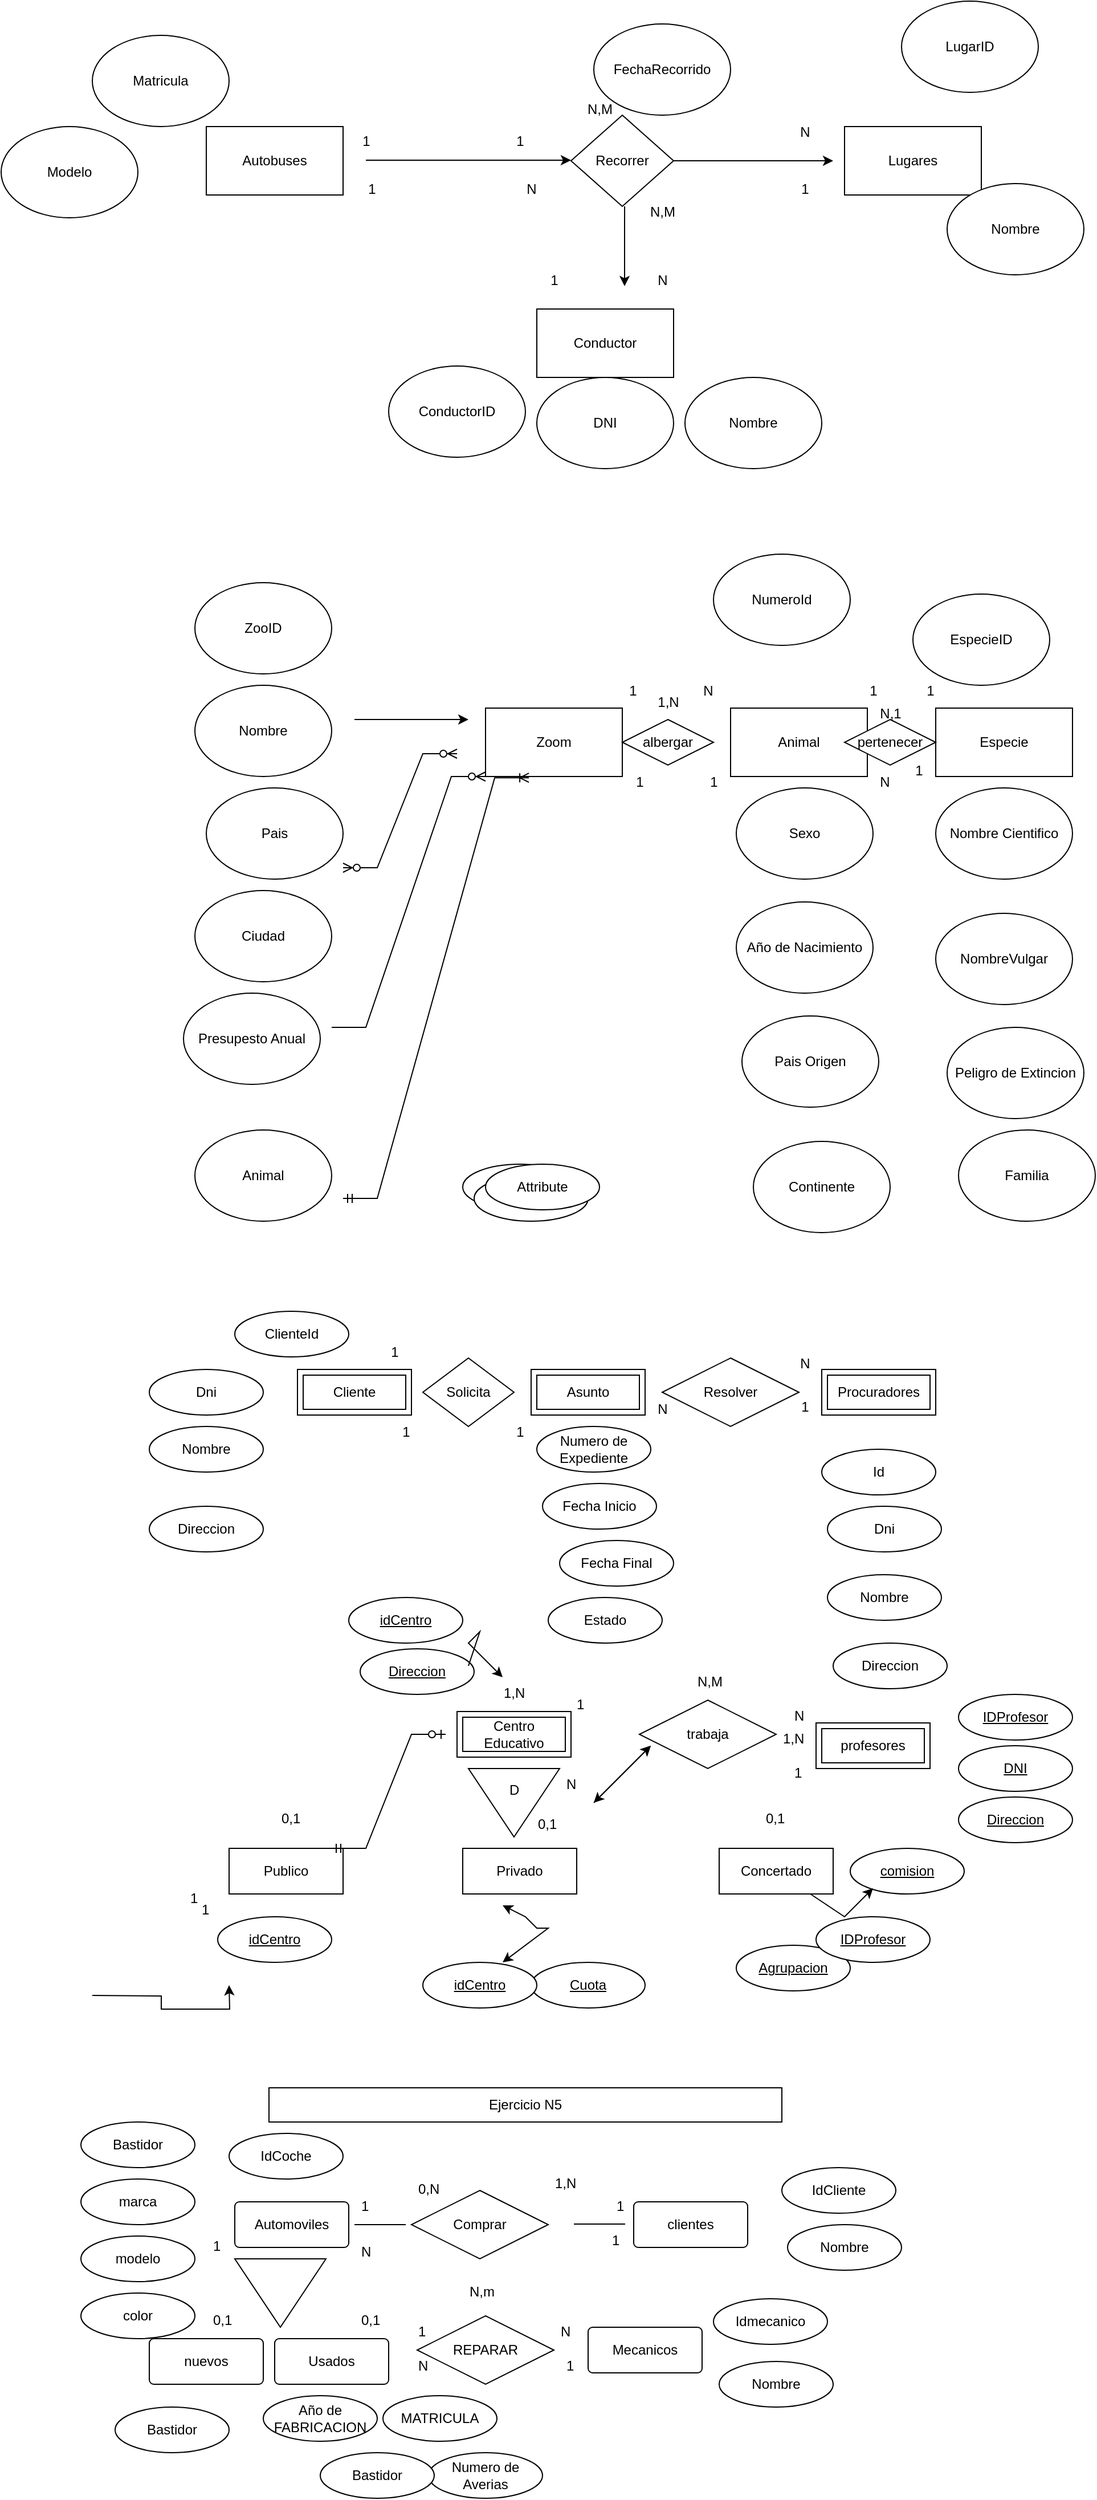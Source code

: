 <mxfile version="22.1.5" type="github">
  <diagram name="Página-1" id="gX3ImtvLsj86ZFGwrYs6">
    <mxGraphModel dx="1933" dy="613" grid="1" gridSize="10" guides="1" tooltips="1" connect="1" arrows="1" fold="1" page="1" pageScale="1" pageWidth="827" pageHeight="1169" math="0" shadow="0">
      <root>
        <mxCell id="0" />
        <mxCell id="1" parent="0" />
        <mxCell id="HMJsBfPP-Kqhdk2uCQWa-1" value="Autobuses" style="rounded=0;whiteSpace=wrap;html=1;" parent="1" vertex="1">
          <mxGeometry x="40" y="130" width="120" height="60" as="geometry" />
        </mxCell>
        <mxCell id="HMJsBfPP-Kqhdk2uCQWa-2" value="Conductor" style="rounded=0;whiteSpace=wrap;html=1;" parent="1" vertex="1">
          <mxGeometry x="330" y="290" width="120" height="60" as="geometry" />
        </mxCell>
        <mxCell id="HMJsBfPP-Kqhdk2uCQWa-6" value="" style="endArrow=classic;html=1;rounded=0;" parent="1" edge="1">
          <mxGeometry width="50" height="50" relative="1" as="geometry">
            <mxPoint x="180" y="159.5" as="sourcePoint" />
            <mxPoint x="360" y="159.5" as="targetPoint" />
          </mxGeometry>
        </mxCell>
        <mxCell id="HMJsBfPP-Kqhdk2uCQWa-7" value="Recorrer" style="rhombus;whiteSpace=wrap;html=1;" parent="1" vertex="1">
          <mxGeometry x="360" y="120" width="90" height="80" as="geometry" />
        </mxCell>
        <mxCell id="HMJsBfPP-Kqhdk2uCQWa-8" value="Lugares" style="rounded=0;whiteSpace=wrap;html=1;" parent="1" vertex="1">
          <mxGeometry x="600" y="130" width="120" height="60" as="geometry" />
        </mxCell>
        <mxCell id="HMJsBfPP-Kqhdk2uCQWa-11" value="" style="endArrow=classic;html=1;rounded=0;" parent="1" edge="1">
          <mxGeometry width="50" height="50" relative="1" as="geometry">
            <mxPoint x="450" y="160" as="sourcePoint" />
            <mxPoint x="590" y="160" as="targetPoint" />
          </mxGeometry>
        </mxCell>
        <mxCell id="HMJsBfPP-Kqhdk2uCQWa-25" value="" style="endArrow=classic;html=1;rounded=0;" parent="1" edge="1">
          <mxGeometry width="50" height="50" relative="1" as="geometry">
            <mxPoint x="407.02" y="200" as="sourcePoint" />
            <mxPoint x="407" y="270" as="targetPoint" />
          </mxGeometry>
        </mxCell>
        <mxCell id="HMJsBfPP-Kqhdk2uCQWa-26" value="Matricula" style="ellipse;whiteSpace=wrap;html=1;" parent="1" vertex="1">
          <mxGeometry x="-60" y="50" width="120" height="80" as="geometry" />
        </mxCell>
        <mxCell id="HMJsBfPP-Kqhdk2uCQWa-33" value="FechaRecorrido" style="ellipse;whiteSpace=wrap;html=1;" parent="1" vertex="1">
          <mxGeometry x="380" y="40" width="120" height="80" as="geometry" />
        </mxCell>
        <mxCell id="HMJsBfPP-Kqhdk2uCQWa-34" value="Nombre" style="ellipse;whiteSpace=wrap;html=1;" parent="1" vertex="1">
          <mxGeometry x="460" y="350" width="120" height="80" as="geometry" />
        </mxCell>
        <mxCell id="HMJsBfPP-Kqhdk2uCQWa-35" value="DNI" style="ellipse;whiteSpace=wrap;html=1;" parent="1" vertex="1">
          <mxGeometry x="330" y="350" width="120" height="80" as="geometry" />
        </mxCell>
        <mxCell id="HMJsBfPP-Kqhdk2uCQWa-36" value="ConductorID" style="ellipse;whiteSpace=wrap;html=1;" parent="1" vertex="1">
          <mxGeometry x="200" y="340" width="120" height="80" as="geometry" />
        </mxCell>
        <mxCell id="HMJsBfPP-Kqhdk2uCQWa-37" value="Nombre" style="ellipse;whiteSpace=wrap;html=1;" parent="1" vertex="1">
          <mxGeometry x="690" y="180" width="120" height="80" as="geometry" />
        </mxCell>
        <mxCell id="HMJsBfPP-Kqhdk2uCQWa-38" value="LugarID" style="ellipse;whiteSpace=wrap;html=1;" parent="1" vertex="1">
          <mxGeometry x="650" y="20" width="120" height="80" as="geometry" />
        </mxCell>
        <mxCell id="HMJsBfPP-Kqhdk2uCQWa-39" value="Modelo&lt;br&gt;" style="ellipse;whiteSpace=wrap;html=1;" parent="1" vertex="1">
          <mxGeometry x="-140" y="130" width="120" height="80" as="geometry" />
        </mxCell>
        <mxCell id="HMJsBfPP-Kqhdk2uCQWa-40" value="1" style="text;html=1;align=center;verticalAlign=middle;resizable=0;points=[];autosize=1;strokeColor=none;fillColor=none;" parent="1" vertex="1">
          <mxGeometry x="165" y="128" width="30" height="30" as="geometry" />
        </mxCell>
        <mxCell id="HMJsBfPP-Kqhdk2uCQWa-41" value="1" style="text;html=1;align=center;verticalAlign=middle;resizable=0;points=[];autosize=1;strokeColor=none;fillColor=none;" parent="1" vertex="1">
          <mxGeometry x="170" y="170" width="30" height="30" as="geometry" />
        </mxCell>
        <mxCell id="HMJsBfPP-Kqhdk2uCQWa-42" value="1" style="text;html=1;align=center;verticalAlign=middle;resizable=0;points=[];autosize=1;strokeColor=none;fillColor=none;" parent="1" vertex="1">
          <mxGeometry x="300" y="128" width="30" height="30" as="geometry" />
        </mxCell>
        <mxCell id="HMJsBfPP-Kqhdk2uCQWa-43" value="N" style="text;html=1;align=center;verticalAlign=middle;resizable=0;points=[];autosize=1;strokeColor=none;fillColor=none;" parent="1" vertex="1">
          <mxGeometry x="310" y="170" width="30" height="30" as="geometry" />
        </mxCell>
        <mxCell id="HMJsBfPP-Kqhdk2uCQWa-44" value="N" style="text;html=1;align=center;verticalAlign=middle;resizable=0;points=[];autosize=1;strokeColor=none;fillColor=none;" parent="1" vertex="1">
          <mxGeometry x="550" y="120" width="30" height="30" as="geometry" />
        </mxCell>
        <mxCell id="HMJsBfPP-Kqhdk2uCQWa-45" value="N,M" style="text;html=1;align=center;verticalAlign=middle;resizable=0;points=[];autosize=1;strokeColor=none;fillColor=none;" parent="1" vertex="1">
          <mxGeometry x="360" y="100" width="50" height="30" as="geometry" />
        </mxCell>
        <mxCell id="HMJsBfPP-Kqhdk2uCQWa-46" value="1" style="text;html=1;align=center;verticalAlign=middle;resizable=0;points=[];autosize=1;strokeColor=none;fillColor=none;" parent="1" vertex="1">
          <mxGeometry x="550" y="170" width="30" height="30" as="geometry" />
        </mxCell>
        <mxCell id="HMJsBfPP-Kqhdk2uCQWa-47" value="N,M" style="text;html=1;align=center;verticalAlign=middle;resizable=0;points=[];autosize=1;strokeColor=none;fillColor=none;" parent="1" vertex="1">
          <mxGeometry x="415" y="190" width="50" height="30" as="geometry" />
        </mxCell>
        <mxCell id="HMJsBfPP-Kqhdk2uCQWa-48" value="1" style="text;html=1;align=center;verticalAlign=middle;resizable=0;points=[];autosize=1;strokeColor=none;fillColor=none;" parent="1" vertex="1">
          <mxGeometry x="330" y="250" width="30" height="30" as="geometry" />
        </mxCell>
        <mxCell id="HMJsBfPP-Kqhdk2uCQWa-49" value="N" style="text;html=1;align=center;verticalAlign=middle;resizable=0;points=[];autosize=1;strokeColor=none;fillColor=none;" parent="1" vertex="1">
          <mxGeometry x="425" y="250" width="30" height="30" as="geometry" />
        </mxCell>
        <mxCell id="HMJsBfPP-Kqhdk2uCQWa-50" value="Zoom" style="rounded=0;whiteSpace=wrap;html=1;" parent="1" vertex="1">
          <mxGeometry x="285" y="640" width="120" height="60" as="geometry" />
        </mxCell>
        <mxCell id="HMJsBfPP-Kqhdk2uCQWa-69" value="Peligro de Extincion" style="ellipse;whiteSpace=wrap;html=1;" parent="1" vertex="1">
          <mxGeometry x="690" y="920" width="120" height="80" as="geometry" />
        </mxCell>
        <mxCell id="HMJsBfPP-Kqhdk2uCQWa-71" value="Nombre Cientifico" style="ellipse;whiteSpace=wrap;html=1;" parent="1" vertex="1">
          <mxGeometry x="680" y="710" width="120" height="80" as="geometry" />
        </mxCell>
        <mxCell id="HMJsBfPP-Kqhdk2uCQWa-72" value="NombreVulgar" style="ellipse;whiteSpace=wrap;html=1;" parent="1" vertex="1">
          <mxGeometry x="680" y="820" width="120" height="80" as="geometry" />
        </mxCell>
        <mxCell id="HMJsBfPP-Kqhdk2uCQWa-75" value="Presupesto Anual" style="ellipse;whiteSpace=wrap;html=1;" parent="1" vertex="1">
          <mxGeometry x="20" y="890" width="120" height="80" as="geometry" />
        </mxCell>
        <mxCell id="HMJsBfPP-Kqhdk2uCQWa-77" value="Animal" style="ellipse;whiteSpace=wrap;html=1;" parent="1" vertex="1">
          <mxGeometry x="30" y="1010" width="120" height="80" as="geometry" />
        </mxCell>
        <mxCell id="HMJsBfPP-Kqhdk2uCQWa-78" value="Año de Nacimiento" style="ellipse;whiteSpace=wrap;html=1;" parent="1" vertex="1">
          <mxGeometry x="505" y="810" width="120" height="80" as="geometry" />
        </mxCell>
        <mxCell id="HMJsBfPP-Kqhdk2uCQWa-79" value="Sexo" style="ellipse;whiteSpace=wrap;html=1;" parent="1" vertex="1">
          <mxGeometry x="505" y="710" width="120" height="80" as="geometry" />
        </mxCell>
        <mxCell id="HMJsBfPP-Kqhdk2uCQWa-80" value="Especie" style="rounded=0;whiteSpace=wrap;html=1;" parent="1" vertex="1">
          <mxGeometry x="680" y="640" width="120" height="60" as="geometry" />
        </mxCell>
        <mxCell id="HMJsBfPP-Kqhdk2uCQWa-81" value="Animal" style="rounded=0;whiteSpace=wrap;html=1;" parent="1" vertex="1">
          <mxGeometry x="500" y="640" width="120" height="60" as="geometry" />
        </mxCell>
        <mxCell id="HMJsBfPP-Kqhdk2uCQWa-82" value="albergar" style="rhombus;whiteSpace=wrap;html=1;" parent="1" vertex="1">
          <mxGeometry x="405" y="650" width="80" height="40" as="geometry" />
        </mxCell>
        <mxCell id="HMJsBfPP-Kqhdk2uCQWa-84" value="pertenecer" style="rhombus;whiteSpace=wrap;html=1;" parent="1" vertex="1">
          <mxGeometry x="600" y="650" width="80" height="40" as="geometry" />
        </mxCell>
        <mxCell id="HMJsBfPP-Kqhdk2uCQWa-85" value="ZooID" style="ellipse;whiteSpace=wrap;html=1;" parent="1" vertex="1">
          <mxGeometry x="30" y="530" width="120" height="80" as="geometry" />
        </mxCell>
        <mxCell id="HMJsBfPP-Kqhdk2uCQWa-86" value="Ciudad" style="ellipse;whiteSpace=wrap;html=1;" parent="1" vertex="1">
          <mxGeometry x="30" y="800" width="120" height="80" as="geometry" />
        </mxCell>
        <mxCell id="HMJsBfPP-Kqhdk2uCQWa-87" value="Pais" style="ellipse;whiteSpace=wrap;html=1;" parent="1" vertex="1">
          <mxGeometry x="40" y="710" width="120" height="80" as="geometry" />
        </mxCell>
        <mxCell id="HMJsBfPP-Kqhdk2uCQWa-88" value="Nombre" style="ellipse;whiteSpace=wrap;html=1;" parent="1" vertex="1">
          <mxGeometry x="30" y="620" width="120" height="80" as="geometry" />
        </mxCell>
        <mxCell id="HMJsBfPP-Kqhdk2uCQWa-89" value="" style="endArrow=classic;html=1;rounded=0;" parent="1" edge="1">
          <mxGeometry width="50" height="50" relative="1" as="geometry">
            <mxPoint x="170" y="650" as="sourcePoint" />
            <mxPoint x="270" y="650" as="targetPoint" />
          </mxGeometry>
        </mxCell>
        <mxCell id="HMJsBfPP-Kqhdk2uCQWa-90" value="NumeroId" style="ellipse;whiteSpace=wrap;html=1;" parent="1" vertex="1">
          <mxGeometry x="485" y="505" width="120" height="80" as="geometry" />
        </mxCell>
        <mxCell id="HMJsBfPP-Kqhdk2uCQWa-91" value="Pais Origen" style="ellipse;whiteSpace=wrap;html=1;" parent="1" vertex="1">
          <mxGeometry x="510" y="910" width="120" height="80" as="geometry" />
        </mxCell>
        <mxCell id="HMJsBfPP-Kqhdk2uCQWa-92" value="Continente" style="ellipse;whiteSpace=wrap;html=1;" parent="1" vertex="1">
          <mxGeometry x="520" y="1020" width="120" height="80" as="geometry" />
        </mxCell>
        <mxCell id="HMJsBfPP-Kqhdk2uCQWa-93" value="EspecieID" style="ellipse;whiteSpace=wrap;html=1;" parent="1" vertex="1">
          <mxGeometry x="660" y="540" width="120" height="80" as="geometry" />
        </mxCell>
        <mxCell id="HMJsBfPP-Kqhdk2uCQWa-94" value="Familia" style="ellipse;whiteSpace=wrap;html=1;" parent="1" vertex="1">
          <mxGeometry x="700" y="1010" width="120" height="80" as="geometry" />
        </mxCell>
        <mxCell id="HMJsBfPP-Kqhdk2uCQWa-95" value="1" style="text;html=1;align=center;verticalAlign=middle;resizable=0;points=[];autosize=1;strokeColor=none;fillColor=none;" parent="1" vertex="1">
          <mxGeometry x="399" y="610" width="30" height="30" as="geometry" />
        </mxCell>
        <mxCell id="HMJsBfPP-Kqhdk2uCQWa-96" value="1" style="text;html=1;align=center;verticalAlign=middle;resizable=0;points=[];autosize=1;strokeColor=none;fillColor=none;" parent="1" vertex="1">
          <mxGeometry x="660" y="610" width="30" height="30" as="geometry" />
        </mxCell>
        <mxCell id="HMJsBfPP-Kqhdk2uCQWa-97" value="1" style="text;html=1;align=center;verticalAlign=middle;resizable=0;points=[];autosize=1;strokeColor=none;fillColor=none;" parent="1" vertex="1">
          <mxGeometry x="610" y="610" width="30" height="30" as="geometry" />
        </mxCell>
        <mxCell id="HMJsBfPP-Kqhdk2uCQWa-98" value="1" style="text;html=1;align=center;verticalAlign=middle;resizable=0;points=[];autosize=1;strokeColor=none;fillColor=none;" parent="1" vertex="1">
          <mxGeometry x="470" y="690" width="30" height="30" as="geometry" />
        </mxCell>
        <mxCell id="HMJsBfPP-Kqhdk2uCQWa-99" value="1" style="text;html=1;align=center;verticalAlign=middle;resizable=0;points=[];autosize=1;strokeColor=none;fillColor=none;" parent="1" vertex="1">
          <mxGeometry x="405" y="690" width="30" height="30" as="geometry" />
        </mxCell>
        <mxCell id="HMJsBfPP-Kqhdk2uCQWa-100" value="1" style="text;html=1;align=center;verticalAlign=middle;resizable=0;points=[];autosize=1;strokeColor=none;fillColor=none;" parent="1" vertex="1">
          <mxGeometry x="650" y="680" width="30" height="30" as="geometry" />
        </mxCell>
        <mxCell id="HMJsBfPP-Kqhdk2uCQWa-101" value="N" style="text;html=1;align=center;verticalAlign=middle;resizable=0;points=[];autosize=1;strokeColor=none;fillColor=none;" parent="1" vertex="1">
          <mxGeometry x="465" y="610" width="30" height="30" as="geometry" />
        </mxCell>
        <mxCell id="HMJsBfPP-Kqhdk2uCQWa-103" value="N" style="text;html=1;align=center;verticalAlign=middle;resizable=0;points=[];autosize=1;strokeColor=none;fillColor=none;" parent="1" vertex="1">
          <mxGeometry x="620" y="690" width="30" height="30" as="geometry" />
        </mxCell>
        <mxCell id="HMJsBfPP-Kqhdk2uCQWa-105" value="N,1" style="text;html=1;align=center;verticalAlign=middle;resizable=0;points=[];autosize=1;strokeColor=none;fillColor=none;" parent="1" vertex="1">
          <mxGeometry x="620" y="630" width="40" height="30" as="geometry" />
        </mxCell>
        <mxCell id="HMJsBfPP-Kqhdk2uCQWa-106" value="1,N" style="text;html=1;align=center;verticalAlign=middle;resizable=0;points=[];autosize=1;strokeColor=none;fillColor=none;" parent="1" vertex="1">
          <mxGeometry x="425" y="620" width="40" height="30" as="geometry" />
        </mxCell>
        <mxCell id="HMJsBfPP-Kqhdk2uCQWa-107" value="" style="edgeStyle=entityRelationEdgeStyle;fontSize=12;html=1;endArrow=ERzeroToMany;endFill=1;startArrow=ERzeroToMany;rounded=0;" parent="1" edge="1">
          <mxGeometry width="100" height="100" relative="1" as="geometry">
            <mxPoint x="160" y="780" as="sourcePoint" />
            <mxPoint x="260" y="680" as="targetPoint" />
            <Array as="points">
              <mxPoint x="170" y="750" />
            </Array>
          </mxGeometry>
        </mxCell>
        <mxCell id="HMJsBfPP-Kqhdk2uCQWa-108" value="" style="edgeStyle=entityRelationEdgeStyle;fontSize=12;html=1;endArrow=ERzeroToMany;endFill=1;rounded=0;entryX=0;entryY=1;entryDx=0;entryDy=0;" parent="1" target="HMJsBfPP-Kqhdk2uCQWa-50" edge="1">
          <mxGeometry width="100" height="100" relative="1" as="geometry">
            <mxPoint x="150" y="920" as="sourcePoint" />
            <mxPoint x="250" y="820" as="targetPoint" />
          </mxGeometry>
        </mxCell>
        <mxCell id="HMJsBfPP-Kqhdk2uCQWa-109" value="" style="edgeStyle=entityRelationEdgeStyle;fontSize=12;html=1;endArrow=ERoneToMany;startArrow=ERmandOne;rounded=0;entryX=0.317;entryY=1.018;entryDx=0;entryDy=0;entryPerimeter=0;" parent="1" target="HMJsBfPP-Kqhdk2uCQWa-50" edge="1">
          <mxGeometry width="100" height="100" relative="1" as="geometry">
            <mxPoint x="160" y="1070" as="sourcePoint" />
            <mxPoint x="260" y="970" as="targetPoint" />
            <Array as="points">
              <mxPoint x="150" y="1300" />
              <mxPoint x="310" y="730" />
              <mxPoint x="320" y="760" />
              <mxPoint x="320" y="900" />
            </Array>
          </mxGeometry>
        </mxCell>
        <mxCell id="HMJsBfPP-Kqhdk2uCQWa-110" value="Procuradores" style="shape=ext;margin=3;double=1;whiteSpace=wrap;html=1;align=center;" parent="1" vertex="1">
          <mxGeometry x="580" y="1220" width="100" height="40" as="geometry" />
        </mxCell>
        <mxCell id="HMJsBfPP-Kqhdk2uCQWa-111" value="Cliente" style="shape=ext;margin=3;double=1;whiteSpace=wrap;html=1;align=center;" parent="1" vertex="1">
          <mxGeometry x="120" y="1220" width="100" height="40" as="geometry" />
        </mxCell>
        <mxCell id="HMJsBfPP-Kqhdk2uCQWa-112" value="Asunto" style="shape=ext;margin=3;double=1;whiteSpace=wrap;html=1;align=center;" parent="1" vertex="1">
          <mxGeometry x="325" y="1220" width="100" height="40" as="geometry" />
        </mxCell>
        <mxCell id="HMJsBfPP-Kqhdk2uCQWa-113" value="Attribute" style="ellipse;whiteSpace=wrap;html=1;align=center;" parent="1" vertex="1">
          <mxGeometry x="265" y="1040" width="100" height="40" as="geometry" />
        </mxCell>
        <mxCell id="HMJsBfPP-Kqhdk2uCQWa-114" value="Attribute" style="ellipse;whiteSpace=wrap;html=1;align=center;" parent="1" vertex="1">
          <mxGeometry x="275" y="1050" width="100" height="40" as="geometry" />
        </mxCell>
        <mxCell id="HMJsBfPP-Kqhdk2uCQWa-115" value="Attribute" style="ellipse;whiteSpace=wrap;html=1;align=center;" parent="1" vertex="1">
          <mxGeometry x="285" y="1040" width="100" height="40" as="geometry" />
        </mxCell>
        <mxCell id="HMJsBfPP-Kqhdk2uCQWa-116" value="Id" style="ellipse;whiteSpace=wrap;html=1;align=center;" parent="1" vertex="1">
          <mxGeometry x="580" y="1290" width="100" height="40" as="geometry" />
        </mxCell>
        <mxCell id="HMJsBfPP-Kqhdk2uCQWa-117" value="Estado" style="ellipse;whiteSpace=wrap;html=1;align=center;" parent="1" vertex="1">
          <mxGeometry x="340" y="1420" width="100" height="40" as="geometry" />
        </mxCell>
        <mxCell id="HMJsBfPP-Kqhdk2uCQWa-118" value="Fecha Inicio" style="ellipse;whiteSpace=wrap;html=1;align=center;" parent="1" vertex="1">
          <mxGeometry x="335" y="1320" width="100" height="40" as="geometry" />
        </mxCell>
        <mxCell id="HMJsBfPP-Kqhdk2uCQWa-119" value="Numero de Expediente" style="ellipse;whiteSpace=wrap;html=1;align=center;" parent="1" vertex="1">
          <mxGeometry x="330" y="1270" width="100" height="40" as="geometry" />
        </mxCell>
        <mxCell id="HMJsBfPP-Kqhdk2uCQWa-120" value="Dni" style="ellipse;whiteSpace=wrap;html=1;align=center;" parent="1" vertex="1">
          <mxGeometry x="-10" y="1220" width="100" height="40" as="geometry" />
        </mxCell>
        <mxCell id="HMJsBfPP-Kqhdk2uCQWa-121" value="Direccion" style="ellipse;whiteSpace=wrap;html=1;align=center;" parent="1" vertex="1">
          <mxGeometry x="-10" y="1340" width="100" height="40" as="geometry" />
        </mxCell>
        <mxCell id="HMJsBfPP-Kqhdk2uCQWa-122" value="Nombre" style="ellipse;whiteSpace=wrap;html=1;align=center;" parent="1" vertex="1">
          <mxGeometry x="-10" y="1270" width="100" height="40" as="geometry" />
        </mxCell>
        <mxCell id="HMJsBfPP-Kqhdk2uCQWa-123" value="ClienteId" style="ellipse;whiteSpace=wrap;html=1;align=center;" parent="1" vertex="1">
          <mxGeometry x="65" y="1169" width="100" height="40" as="geometry" />
        </mxCell>
        <mxCell id="HMJsBfPP-Kqhdk2uCQWa-125" value="Resolver" style="shape=rhombus;perimeter=rhombusPerimeter;whiteSpace=wrap;html=1;align=center;" parent="1" vertex="1">
          <mxGeometry x="440" y="1210" width="120" height="60" as="geometry" />
        </mxCell>
        <mxCell id="HMJsBfPP-Kqhdk2uCQWa-126" value="Solicita" style="shape=rhombus;perimeter=rhombusPerimeter;whiteSpace=wrap;html=1;align=center;" parent="1" vertex="1">
          <mxGeometry x="230" y="1210" width="80" height="60" as="geometry" />
        </mxCell>
        <mxCell id="HMJsBfPP-Kqhdk2uCQWa-128" value="Fecha Final" style="ellipse;whiteSpace=wrap;html=1;align=center;" parent="1" vertex="1">
          <mxGeometry x="350" y="1370" width="100" height="40" as="geometry" />
        </mxCell>
        <mxCell id="HMJsBfPP-Kqhdk2uCQWa-129" value="Dni" style="ellipse;whiteSpace=wrap;html=1;align=center;" parent="1" vertex="1">
          <mxGeometry x="585" y="1340" width="100" height="40" as="geometry" />
        </mxCell>
        <mxCell id="HMJsBfPP-Kqhdk2uCQWa-130" value="Nombre" style="ellipse;whiteSpace=wrap;html=1;align=center;" parent="1" vertex="1">
          <mxGeometry x="585" y="1400" width="100" height="40" as="geometry" />
        </mxCell>
        <mxCell id="HMJsBfPP-Kqhdk2uCQWa-131" value="Direccion" style="ellipse;whiteSpace=wrap;html=1;align=center;" parent="1" vertex="1">
          <mxGeometry x="590" y="1460" width="100" height="40" as="geometry" />
        </mxCell>
        <mxCell id="HMJsBfPP-Kqhdk2uCQWa-133" value="1" style="text;html=1;align=center;verticalAlign=middle;resizable=0;points=[];autosize=1;strokeColor=none;fillColor=none;" parent="1" vertex="1">
          <mxGeometry x="190" y="1190" width="30" height="30" as="geometry" />
        </mxCell>
        <mxCell id="HMJsBfPP-Kqhdk2uCQWa-134" value="1" style="text;html=1;align=center;verticalAlign=middle;resizable=0;points=[];autosize=1;strokeColor=none;fillColor=none;" parent="1" vertex="1">
          <mxGeometry x="200" y="1260" width="30" height="30" as="geometry" />
        </mxCell>
        <mxCell id="HMJsBfPP-Kqhdk2uCQWa-135" value="1" style="text;html=1;align=center;verticalAlign=middle;resizable=0;points=[];autosize=1;strokeColor=none;fillColor=none;" parent="1" vertex="1">
          <mxGeometry x="300" y="1260" width="30" height="30" as="geometry" />
        </mxCell>
        <mxCell id="HMJsBfPP-Kqhdk2uCQWa-137" value="N" style="text;html=1;align=center;verticalAlign=middle;resizable=0;points=[];autosize=1;strokeColor=none;fillColor=none;" parent="1" vertex="1">
          <mxGeometry x="425" y="1240" width="30" height="30" as="geometry" />
        </mxCell>
        <mxCell id="HMJsBfPP-Kqhdk2uCQWa-138" value="1" style="text;html=1;align=center;verticalAlign=middle;resizable=0;points=[];autosize=1;strokeColor=none;fillColor=none;" parent="1" vertex="1">
          <mxGeometry x="550" y="1238" width="30" height="30" as="geometry" />
        </mxCell>
        <mxCell id="HMJsBfPP-Kqhdk2uCQWa-139" value="N" style="text;html=1;align=center;verticalAlign=middle;resizable=0;points=[];autosize=1;strokeColor=none;fillColor=none;" parent="1" vertex="1">
          <mxGeometry x="550" y="1200" width="30" height="30" as="geometry" />
        </mxCell>
        <mxCell id="jRTFZc-Wq26eH8lpGtSC-5" value="Centro Educativo" style="shape=ext;margin=3;double=1;whiteSpace=wrap;html=1;align=center;" vertex="1" parent="1">
          <mxGeometry x="260" y="1520" width="100" height="40" as="geometry" />
        </mxCell>
        <mxCell id="jRTFZc-Wq26eH8lpGtSC-7" value="" style="triangle;whiteSpace=wrap;html=1;direction=south;" vertex="1" parent="1">
          <mxGeometry x="270" y="1570" width="80" height="60" as="geometry" />
        </mxCell>
        <mxCell id="jRTFZc-Wq26eH8lpGtSC-13" value="idCentro" style="ellipse;whiteSpace=wrap;html=1;align=center;fontStyle=4;" vertex="1" parent="1">
          <mxGeometry x="50" y="1700" width="100" height="40" as="geometry" />
        </mxCell>
        <mxCell id="jRTFZc-Wq26eH8lpGtSC-17" value="Publico" style="whiteSpace=wrap;html=1;align=center;" vertex="1" parent="1">
          <mxGeometry x="60" y="1640" width="100" height="40" as="geometry" />
        </mxCell>
        <mxCell id="jRTFZc-Wq26eH8lpGtSC-21" style="edgeStyle=orthogonalEdgeStyle;rounded=0;orthogonalLoop=1;jettySize=auto;html=1;entryX=0.017;entryY=0.875;entryDx=0;entryDy=0;entryPerimeter=0;" edge="1" parent="1">
          <mxGeometry relative="1" as="geometry">
            <mxPoint x="-60" y="1769" as="sourcePoint" />
            <mxPoint x="60" y="1760.02" as="targetPoint" />
          </mxGeometry>
        </mxCell>
        <mxCell id="jRTFZc-Wq26eH8lpGtSC-22" value="Privado" style="whiteSpace=wrap;html=1;align=center;" vertex="1" parent="1">
          <mxGeometry x="265" y="1640" width="100" height="40" as="geometry" />
        </mxCell>
        <mxCell id="jRTFZc-Wq26eH8lpGtSC-23" value="Concertado" style="whiteSpace=wrap;html=1;align=center;" vertex="1" parent="1">
          <mxGeometry x="490" y="1640" width="100" height="40" as="geometry" />
        </mxCell>
        <mxCell id="jRTFZc-Wq26eH8lpGtSC-24" value="" style="edgeStyle=entityRelationEdgeStyle;fontSize=12;html=1;endArrow=ERzeroToOne;startArrow=ERmandOne;rounded=0;" edge="1" parent="1">
          <mxGeometry width="100" height="100" relative="1" as="geometry">
            <mxPoint x="150" y="1640" as="sourcePoint" />
            <mxPoint x="250" y="1540" as="targetPoint" />
            <Array as="points">
              <mxPoint x="50" y="1600" />
              <mxPoint x="100" y="1600" />
            </Array>
          </mxGeometry>
        </mxCell>
        <mxCell id="jRTFZc-Wq26eH8lpGtSC-31" value="trabaja" style="shape=rhombus;perimeter=rhombusPerimeter;whiteSpace=wrap;html=1;align=center;" vertex="1" parent="1">
          <mxGeometry x="420" y="1510" width="120" height="60" as="geometry" />
        </mxCell>
        <mxCell id="jRTFZc-Wq26eH8lpGtSC-32" value="profesores" style="shape=ext;margin=3;double=1;whiteSpace=wrap;html=1;align=center;" vertex="1" parent="1">
          <mxGeometry x="575" y="1530" width="100" height="40" as="geometry" />
        </mxCell>
        <mxCell id="jRTFZc-Wq26eH8lpGtSC-37" value="1" style="text;strokeColor=none;fillColor=none;spacingLeft=4;spacingRight=4;overflow=hidden;rotatable=0;points=[[0,0.5],[1,0.5]];portConstraint=eastwest;fontSize=12;whiteSpace=wrap;html=1;" vertex="1" parent="1">
          <mxGeometry x="20" y="1670" width="40" height="30" as="geometry" />
        </mxCell>
        <mxCell id="jRTFZc-Wq26eH8lpGtSC-38" value="1" style="text;strokeColor=none;fillColor=none;spacingLeft=4;spacingRight=4;overflow=hidden;rotatable=0;points=[[0,0.5],[1,0.5]];portConstraint=eastwest;fontSize=12;whiteSpace=wrap;html=1;" vertex="1" parent="1">
          <mxGeometry x="30" y="1680" width="40" height="30" as="geometry" />
        </mxCell>
        <mxCell id="jRTFZc-Wq26eH8lpGtSC-39" value="0,1" style="text;strokeColor=none;fillColor=none;spacingLeft=4;spacingRight=4;overflow=hidden;rotatable=0;points=[[0,0.5],[1,0.5]];portConstraint=eastwest;fontSize=12;whiteSpace=wrap;html=1;" vertex="1" parent="1">
          <mxGeometry x="100" y="1600" width="40" height="30" as="geometry" />
        </mxCell>
        <mxCell id="jRTFZc-Wq26eH8lpGtSC-40" value="D" style="text;strokeColor=none;fillColor=none;spacingLeft=4;spacingRight=4;overflow=hidden;rotatable=0;points=[[0,0.5],[1,0.5]];portConstraint=eastwest;fontSize=12;whiteSpace=wrap;html=1;" vertex="1" parent="1">
          <mxGeometry x="300" y="1575" width="40" height="30" as="geometry" />
        </mxCell>
        <mxCell id="jRTFZc-Wq26eH8lpGtSC-41" value="1,N" style="text;strokeColor=none;fillColor=none;spacingLeft=4;spacingRight=4;overflow=hidden;rotatable=0;points=[[0,0.5],[1,0.5]];portConstraint=eastwest;fontSize=12;whiteSpace=wrap;html=1;" vertex="1" parent="1">
          <mxGeometry x="295" y="1490" width="40" height="30" as="geometry" />
        </mxCell>
        <mxCell id="jRTFZc-Wq26eH8lpGtSC-42" value="1" style="text;strokeColor=none;fillColor=none;spacingLeft=4;spacingRight=4;overflow=hidden;rotatable=0;points=[[0,0.5],[1,0.5]];portConstraint=eastwest;fontSize=12;whiteSpace=wrap;html=1;" vertex="1" parent="1">
          <mxGeometry x="550" y="1560" width="40" height="30" as="geometry" />
        </mxCell>
        <mxCell id="jRTFZc-Wq26eH8lpGtSC-43" value="1" style="text;strokeColor=none;fillColor=none;spacingLeft=4;spacingRight=4;overflow=hidden;rotatable=0;points=[[0,0.5],[1,0.5]];portConstraint=eastwest;fontSize=12;whiteSpace=wrap;html=1;" vertex="1" parent="1">
          <mxGeometry x="359" y="1500" width="40" height="30" as="geometry" />
        </mxCell>
        <mxCell id="jRTFZc-Wq26eH8lpGtSC-50" value="N" style="text;strokeColor=none;fillColor=none;spacingLeft=4;spacingRight=4;overflow=hidden;rotatable=0;points=[[0,0.5],[1,0.5]];portConstraint=eastwest;fontSize=12;whiteSpace=wrap;html=1;" vertex="1" parent="1">
          <mxGeometry x="550" y="1510" width="40" height="30" as="geometry" />
        </mxCell>
        <mxCell id="jRTFZc-Wq26eH8lpGtSC-51" value="N" style="text;strokeColor=none;fillColor=none;spacingLeft=4;spacingRight=4;overflow=hidden;rotatable=0;points=[[0,0.5],[1,0.5]];portConstraint=eastwest;fontSize=12;whiteSpace=wrap;html=1;" vertex="1" parent="1">
          <mxGeometry x="350" y="1570" width="40" height="30" as="geometry" />
        </mxCell>
        <mxCell id="jRTFZc-Wq26eH8lpGtSC-52" value="N,M" style="text;strokeColor=none;fillColor=none;spacingLeft=4;spacingRight=4;overflow=hidden;rotatable=0;points=[[0,0.5],[1,0.5]];portConstraint=eastwest;fontSize=12;whiteSpace=wrap;html=1;" vertex="1" parent="1">
          <mxGeometry x="465" y="1480" width="40" height="30" as="geometry" />
        </mxCell>
        <mxCell id="jRTFZc-Wq26eH8lpGtSC-53" value="1,N" style="text;strokeColor=none;fillColor=none;spacingLeft=4;spacingRight=4;overflow=hidden;rotatable=0;points=[[0,0.5],[1,0.5]];portConstraint=eastwest;fontSize=12;whiteSpace=wrap;html=1;" vertex="1" parent="1">
          <mxGeometry x="540" y="1530" width="40" height="30" as="geometry" />
        </mxCell>
        <mxCell id="jRTFZc-Wq26eH8lpGtSC-54" value="0,1" style="text;strokeColor=none;fillColor=none;spacingLeft=4;spacingRight=4;overflow=hidden;rotatable=0;points=[[0,0.5],[1,0.5]];portConstraint=eastwest;fontSize=12;whiteSpace=wrap;html=1;" vertex="1" parent="1">
          <mxGeometry x="525" y="1600" width="40" height="30" as="geometry" />
        </mxCell>
        <mxCell id="jRTFZc-Wq26eH8lpGtSC-55" value="0,1" style="text;strokeColor=none;fillColor=none;spacingLeft=4;spacingRight=4;overflow=hidden;rotatable=0;points=[[0,0.5],[1,0.5]];portConstraint=eastwest;fontSize=12;whiteSpace=wrap;html=1;" vertex="1" parent="1">
          <mxGeometry x="325" y="1605" width="40" height="30" as="geometry" />
        </mxCell>
        <mxCell id="jRTFZc-Wq26eH8lpGtSC-56" value="Direccion" style="ellipse;whiteSpace=wrap;html=1;align=center;fontStyle=4;" vertex="1" parent="1">
          <mxGeometry x="700" y="1595" width="100" height="40" as="geometry" />
        </mxCell>
        <mxCell id="jRTFZc-Wq26eH8lpGtSC-57" value="DNI" style="ellipse;whiteSpace=wrap;html=1;align=center;fontStyle=4;" vertex="1" parent="1">
          <mxGeometry x="700" y="1550" width="100" height="40" as="geometry" />
        </mxCell>
        <mxCell id="jRTFZc-Wq26eH8lpGtSC-58" value="IDProfesor" style="ellipse;whiteSpace=wrap;html=1;align=center;fontStyle=4;" vertex="1" parent="1">
          <mxGeometry x="700" y="1505" width="100" height="40" as="geometry" />
        </mxCell>
        <mxCell id="jRTFZc-Wq26eH8lpGtSC-61" value="Cuota" style="ellipse;whiteSpace=wrap;html=1;align=center;fontStyle=4;" vertex="1" parent="1">
          <mxGeometry x="325" y="1740" width="100" height="40" as="geometry" />
        </mxCell>
        <mxCell id="jRTFZc-Wq26eH8lpGtSC-62" value="Agrupacion" style="ellipse;whiteSpace=wrap;html=1;align=center;fontStyle=4;" vertex="1" parent="1">
          <mxGeometry x="505" y="1725" width="100" height="40" as="geometry" />
        </mxCell>
        <mxCell id="jRTFZc-Wq26eH8lpGtSC-63" value="comision" style="ellipse;whiteSpace=wrap;html=1;align=center;fontStyle=4;" vertex="1" parent="1">
          <mxGeometry x="605" y="1640" width="100" height="40" as="geometry" />
        </mxCell>
        <mxCell id="jRTFZc-Wq26eH8lpGtSC-64" value="IDProfesor" style="ellipse;whiteSpace=wrap;html=1;align=center;fontStyle=4;" vertex="1" parent="1">
          <mxGeometry x="575" y="1700" width="100" height="40" as="geometry" />
        </mxCell>
        <mxCell id="jRTFZc-Wq26eH8lpGtSC-65" value="idCentro" style="ellipse;whiteSpace=wrap;html=1;align=center;fontStyle=4;" vertex="1" parent="1">
          <mxGeometry x="230" y="1740" width="100" height="40" as="geometry" />
        </mxCell>
        <mxCell id="jRTFZc-Wq26eH8lpGtSC-66" value="" style="endArrow=classic;startArrow=classic;html=1;rounded=0;" edge="1" parent="1">
          <mxGeometry width="50" height="50" relative="1" as="geometry">
            <mxPoint x="380" y="1600" as="sourcePoint" />
            <mxPoint x="430" y="1550" as="targetPoint" />
          </mxGeometry>
        </mxCell>
        <mxCell id="jRTFZc-Wq26eH8lpGtSC-67" value="" style="endArrow=classic;startArrow=classic;html=1;rounded=0;" edge="1" parent="1">
          <mxGeometry width="50" height="50" relative="1" as="geometry">
            <mxPoint x="300" y="1740" as="sourcePoint" />
            <mxPoint x="300" y="1690" as="targetPoint" />
            <Array as="points">
              <mxPoint x="340" y="1710" />
              <mxPoint x="330" y="1710" />
              <mxPoint x="320" y="1700" />
            </Array>
          </mxGeometry>
        </mxCell>
        <mxCell id="jRTFZc-Wq26eH8lpGtSC-69" value="" style="endArrow=classic;html=1;rounded=0;" edge="1" parent="1">
          <mxGeometry width="50" height="50" relative="1" as="geometry">
            <mxPoint x="380" y="1600" as="sourcePoint" />
            <mxPoint x="430" y="1550" as="targetPoint" />
          </mxGeometry>
        </mxCell>
        <mxCell id="jRTFZc-Wq26eH8lpGtSC-70" value="" style="endArrow=classic;html=1;rounded=0;" edge="1" parent="1" source="jRTFZc-Wq26eH8lpGtSC-23">
          <mxGeometry width="50" height="50" relative="1" as="geometry">
            <mxPoint x="575" y="1725" as="sourcePoint" />
            <mxPoint x="625" y="1675" as="targetPoint" />
            <Array as="points">
              <mxPoint x="600" y="1700" />
            </Array>
          </mxGeometry>
        </mxCell>
        <mxCell id="jRTFZc-Wq26eH8lpGtSC-71" value="Direccion" style="ellipse;whiteSpace=wrap;html=1;align=center;fontStyle=4;" vertex="1" parent="1">
          <mxGeometry x="175" y="1465" width="100" height="40" as="geometry" />
        </mxCell>
        <mxCell id="jRTFZc-Wq26eH8lpGtSC-72" value="idCentro" style="ellipse;whiteSpace=wrap;html=1;align=center;fontStyle=4;" vertex="1" parent="1">
          <mxGeometry x="165" y="1420" width="100" height="40" as="geometry" />
        </mxCell>
        <mxCell id="jRTFZc-Wq26eH8lpGtSC-73" value="" style="endArrow=classic;html=1;rounded=0;" edge="1" parent="1" target="jRTFZc-Wq26eH8lpGtSC-41">
          <mxGeometry width="50" height="50" relative="1" as="geometry">
            <mxPoint x="270" y="1480" as="sourcePoint" />
            <mxPoint x="320" y="1430" as="targetPoint" />
            <Array as="points">
              <mxPoint x="280" y="1450" />
              <mxPoint x="270" y="1460" />
            </Array>
          </mxGeometry>
        </mxCell>
        <mxCell id="jRTFZc-Wq26eH8lpGtSC-75" value="Ejercicio N5" style="whiteSpace=wrap;html=1;align=center;" vertex="1" parent="1">
          <mxGeometry x="95" y="1850" width="450" height="30" as="geometry" />
        </mxCell>
        <mxCell id="jRTFZc-Wq26eH8lpGtSC-77" value="Automoviles" style="rounded=1;arcSize=10;whiteSpace=wrap;html=1;align=center;" vertex="1" parent="1">
          <mxGeometry x="65" y="1950" width="100" height="40" as="geometry" />
        </mxCell>
        <mxCell id="jRTFZc-Wq26eH8lpGtSC-78" value="clientes" style="rounded=1;arcSize=10;whiteSpace=wrap;html=1;align=center;" vertex="1" parent="1">
          <mxGeometry x="415" y="1950" width="100" height="40" as="geometry" />
        </mxCell>
        <mxCell id="jRTFZc-Wq26eH8lpGtSC-85" value="" style="endArrow=none;html=1;rounded=0;" edge="1" parent="1">
          <mxGeometry relative="1" as="geometry">
            <mxPoint x="170" y="1970" as="sourcePoint" />
            <mxPoint x="215" y="1970" as="targetPoint" />
          </mxGeometry>
        </mxCell>
        <mxCell id="jRTFZc-Wq26eH8lpGtSC-88" value="Comprar" style="shape=rhombus;perimeter=rhombusPerimeter;whiteSpace=wrap;html=1;align=center;" vertex="1" parent="1">
          <mxGeometry x="220" y="1940" width="120" height="60" as="geometry" />
        </mxCell>
        <mxCell id="jRTFZc-Wq26eH8lpGtSC-90" value="" style="endArrow=none;html=1;rounded=0;" edge="1" parent="1">
          <mxGeometry relative="1" as="geometry">
            <mxPoint x="362.5" y="1969.5" as="sourcePoint" />
            <mxPoint x="407.5" y="1969.5" as="targetPoint" />
          </mxGeometry>
        </mxCell>
        <mxCell id="jRTFZc-Wq26eH8lpGtSC-91" value="nuevos" style="rounded=1;arcSize=10;whiteSpace=wrap;html=1;align=center;" vertex="1" parent="1">
          <mxGeometry x="-10" y="2070" width="100" height="40" as="geometry" />
        </mxCell>
        <mxCell id="jRTFZc-Wq26eH8lpGtSC-92" value="Usados" style="rounded=1;arcSize=10;whiteSpace=wrap;html=1;align=center;" vertex="1" parent="1">
          <mxGeometry x="100" y="2070" width="100" height="40" as="geometry" />
        </mxCell>
        <mxCell id="jRTFZc-Wq26eH8lpGtSC-94" value="" style="triangle;whiteSpace=wrap;html=1;direction=south;" vertex="1" parent="1">
          <mxGeometry x="65" y="2000" width="80" height="60" as="geometry" />
        </mxCell>
        <mxCell id="jRTFZc-Wq26eH8lpGtSC-95" value="Numero de Averias" style="ellipse;whiteSpace=wrap;html=1;align=center;" vertex="1" parent="1">
          <mxGeometry x="235" y="2170" width="100" height="40" as="geometry" />
        </mxCell>
        <mxCell id="jRTFZc-Wq26eH8lpGtSC-96" value="Bastidor" style="ellipse;whiteSpace=wrap;html=1;align=center;" vertex="1" parent="1">
          <mxGeometry x="140" y="2170" width="100" height="40" as="geometry" />
        </mxCell>
        <mxCell id="jRTFZc-Wq26eH8lpGtSC-97" value="MATRICULA" style="ellipse;whiteSpace=wrap;html=1;align=center;" vertex="1" parent="1">
          <mxGeometry x="195" y="2120" width="100" height="40" as="geometry" />
        </mxCell>
        <mxCell id="jRTFZc-Wq26eH8lpGtSC-98" value="Año de FABRICACION" style="ellipse;whiteSpace=wrap;html=1;align=center;" vertex="1" parent="1">
          <mxGeometry x="90" y="2120" width="100" height="40" as="geometry" />
        </mxCell>
        <mxCell id="jRTFZc-Wq26eH8lpGtSC-99" value="Bastidor" style="ellipse;whiteSpace=wrap;html=1;align=center;" vertex="1" parent="1">
          <mxGeometry x="-40" y="2130" width="100" height="40" as="geometry" />
        </mxCell>
        <mxCell id="jRTFZc-Wq26eH8lpGtSC-100" value="color" style="ellipse;whiteSpace=wrap;html=1;align=center;" vertex="1" parent="1">
          <mxGeometry x="-70" y="2030" width="100" height="40" as="geometry" />
        </mxCell>
        <mxCell id="jRTFZc-Wq26eH8lpGtSC-101" value="modelo" style="ellipse;whiteSpace=wrap;html=1;align=center;" vertex="1" parent="1">
          <mxGeometry x="-70" y="1980" width="100" height="40" as="geometry" />
        </mxCell>
        <mxCell id="jRTFZc-Wq26eH8lpGtSC-102" value="marca" style="ellipse;whiteSpace=wrap;html=1;align=center;" vertex="1" parent="1">
          <mxGeometry x="-70" y="1930" width="100" height="40" as="geometry" />
        </mxCell>
        <mxCell id="jRTFZc-Wq26eH8lpGtSC-103" value="Bastidor" style="ellipse;whiteSpace=wrap;html=1;align=center;" vertex="1" parent="1">
          <mxGeometry x="-70" y="1880" width="100" height="40" as="geometry" />
        </mxCell>
        <mxCell id="jRTFZc-Wq26eH8lpGtSC-104" value="Nombre" style="ellipse;whiteSpace=wrap;html=1;align=center;" vertex="1" parent="1">
          <mxGeometry x="550" y="1970" width="100" height="40" as="geometry" />
        </mxCell>
        <mxCell id="jRTFZc-Wq26eH8lpGtSC-105" value="IdCliente" style="ellipse;whiteSpace=wrap;html=1;align=center;" vertex="1" parent="1">
          <mxGeometry x="545" y="1920" width="100" height="40" as="geometry" />
        </mxCell>
        <mxCell id="jRTFZc-Wq26eH8lpGtSC-106" value="0,1" style="text;strokeColor=none;fillColor=none;spacingLeft=4;spacingRight=4;overflow=hidden;rotatable=0;points=[[0,0.5],[1,0.5]];portConstraint=eastwest;fontSize=12;whiteSpace=wrap;html=1;" vertex="1" parent="1">
          <mxGeometry x="40" y="2040" width="40" height="30" as="geometry" />
        </mxCell>
        <mxCell id="jRTFZc-Wq26eH8lpGtSC-107" value="0,1" style="text;strokeColor=none;fillColor=none;spacingLeft=4;spacingRight=4;overflow=hidden;rotatable=0;points=[[0,0.5],[1,0.5]];portConstraint=eastwest;fontSize=12;whiteSpace=wrap;html=1;" vertex="1" parent="1">
          <mxGeometry x="170" y="2040" width="40" height="30" as="geometry" />
        </mxCell>
        <mxCell id="jRTFZc-Wq26eH8lpGtSC-108" value="IdCoche" style="ellipse;whiteSpace=wrap;html=1;align=center;" vertex="1" parent="1">
          <mxGeometry x="60" y="1890" width="100" height="40" as="geometry" />
        </mxCell>
        <mxCell id="jRTFZc-Wq26eH8lpGtSC-109" value="1" style="text;strokeColor=none;fillColor=none;spacingLeft=4;spacingRight=4;overflow=hidden;rotatable=0;points=[[0,0.5],[1,0.5]];portConstraint=eastwest;fontSize=12;whiteSpace=wrap;html=1;" vertex="1" parent="1">
          <mxGeometry x="40" y="1975" width="40" height="30" as="geometry" />
        </mxCell>
        <mxCell id="jRTFZc-Wq26eH8lpGtSC-110" value="1" style="text;strokeColor=none;fillColor=none;spacingLeft=4;spacingRight=4;overflow=hidden;rotatable=0;points=[[0,0.5],[1,0.5]];portConstraint=eastwest;fontSize=12;whiteSpace=wrap;html=1;" vertex="1" parent="1">
          <mxGeometry x="170" y="1940" width="40" height="30" as="geometry" />
        </mxCell>
        <mxCell id="jRTFZc-Wq26eH8lpGtSC-111" value="N" style="text;strokeColor=none;fillColor=none;spacingLeft=4;spacingRight=4;overflow=hidden;rotatable=0;points=[[0,0.5],[1,0.5]];portConstraint=eastwest;fontSize=12;whiteSpace=wrap;html=1;" vertex="1" parent="1">
          <mxGeometry x="170" y="1980" width="40" height="30" as="geometry" />
        </mxCell>
        <mxCell id="jRTFZc-Wq26eH8lpGtSC-112" value="1" style="text;strokeColor=none;fillColor=none;spacingLeft=4;spacingRight=4;overflow=hidden;rotatable=0;points=[[0,0.5],[1,0.5]];portConstraint=eastwest;fontSize=12;whiteSpace=wrap;html=1;" vertex="1" parent="1">
          <mxGeometry x="390" y="1970" width="40" height="30" as="geometry" />
        </mxCell>
        <mxCell id="jRTFZc-Wq26eH8lpGtSC-113" value="1" style="text;strokeColor=none;fillColor=none;spacingLeft=4;spacingRight=4;overflow=hidden;rotatable=0;points=[[0,0.5],[1,0.5]];portConstraint=eastwest;fontSize=12;whiteSpace=wrap;html=1;" vertex="1" parent="1">
          <mxGeometry x="394" y="1940" width="40" height="30" as="geometry" />
        </mxCell>
        <mxCell id="jRTFZc-Wq26eH8lpGtSC-114" value="0,N" style="text;strokeColor=none;fillColor=none;spacingLeft=4;spacingRight=4;overflow=hidden;rotatable=0;points=[[0,0.5],[1,0.5]];portConstraint=eastwest;fontSize=12;whiteSpace=wrap;html=1;" vertex="1" parent="1">
          <mxGeometry x="220" y="1925" width="40" height="30" as="geometry" />
        </mxCell>
        <mxCell id="jRTFZc-Wq26eH8lpGtSC-115" value="1,N" style="text;strokeColor=none;fillColor=none;spacingLeft=4;spacingRight=4;overflow=hidden;rotatable=0;points=[[0,0.5],[1,0.5]];portConstraint=eastwest;fontSize=12;whiteSpace=wrap;html=1;" vertex="1" parent="1">
          <mxGeometry x="340" y="1920" width="40" height="30" as="geometry" />
        </mxCell>
        <mxCell id="jRTFZc-Wq26eH8lpGtSC-116" value="REPARAR" style="shape=rhombus;perimeter=rhombusPerimeter;whiteSpace=wrap;html=1;align=center;" vertex="1" parent="1">
          <mxGeometry x="225" y="2050" width="120" height="60" as="geometry" />
        </mxCell>
        <mxCell id="jRTFZc-Wq26eH8lpGtSC-117" value="Mecanicos" style="rounded=1;arcSize=10;whiteSpace=wrap;html=1;align=center;" vertex="1" parent="1">
          <mxGeometry x="375" y="2060" width="100" height="40" as="geometry" />
        </mxCell>
        <mxCell id="jRTFZc-Wq26eH8lpGtSC-118" value="1" style="text;strokeColor=none;fillColor=none;spacingLeft=4;spacingRight=4;overflow=hidden;rotatable=0;points=[[0,0.5],[1,0.5]];portConstraint=eastwest;fontSize=12;whiteSpace=wrap;html=1;" vertex="1" parent="1">
          <mxGeometry x="220" y="2050" width="40" height="30" as="geometry" />
        </mxCell>
        <mxCell id="jRTFZc-Wq26eH8lpGtSC-119" value="N" style="text;strokeColor=none;fillColor=none;spacingLeft=4;spacingRight=4;overflow=hidden;rotatable=0;points=[[0,0.5],[1,0.5]];portConstraint=eastwest;fontSize=12;whiteSpace=wrap;html=1;" vertex="1" parent="1">
          <mxGeometry x="220" y="2080" width="40" height="30" as="geometry" />
        </mxCell>
        <mxCell id="jRTFZc-Wq26eH8lpGtSC-120" value="N" style="text;strokeColor=none;fillColor=none;spacingLeft=4;spacingRight=4;overflow=hidden;rotatable=0;points=[[0,0.5],[1,0.5]];portConstraint=eastwest;fontSize=12;whiteSpace=wrap;html=1;" vertex="1" parent="1">
          <mxGeometry x="345" y="2050" width="40" height="30" as="geometry" />
        </mxCell>
        <mxCell id="jRTFZc-Wq26eH8lpGtSC-121" value="1" style="text;strokeColor=none;fillColor=none;spacingLeft=4;spacingRight=4;overflow=hidden;rotatable=0;points=[[0,0.5],[1,0.5]];portConstraint=eastwest;fontSize=12;whiteSpace=wrap;html=1;" vertex="1" parent="1">
          <mxGeometry x="350" y="2080" width="40" height="30" as="geometry" />
        </mxCell>
        <mxCell id="jRTFZc-Wq26eH8lpGtSC-122" value="N,m" style="text;strokeColor=none;fillColor=none;spacingLeft=4;spacingRight=4;overflow=hidden;rotatable=0;points=[[0,0.5],[1,0.5]];portConstraint=eastwest;fontSize=12;whiteSpace=wrap;html=1;" vertex="1" parent="1">
          <mxGeometry x="265" y="2015" width="40" height="30" as="geometry" />
        </mxCell>
        <mxCell id="jRTFZc-Wq26eH8lpGtSC-123" value="Idmecanico" style="ellipse;whiteSpace=wrap;html=1;align=center;" vertex="1" parent="1">
          <mxGeometry x="485" y="2035" width="100" height="40" as="geometry" />
        </mxCell>
        <mxCell id="jRTFZc-Wq26eH8lpGtSC-124" value="Nombre" style="ellipse;whiteSpace=wrap;html=1;align=center;" vertex="1" parent="1">
          <mxGeometry x="490" y="2090" width="100" height="40" as="geometry" />
        </mxCell>
      </root>
    </mxGraphModel>
  </diagram>
</mxfile>
